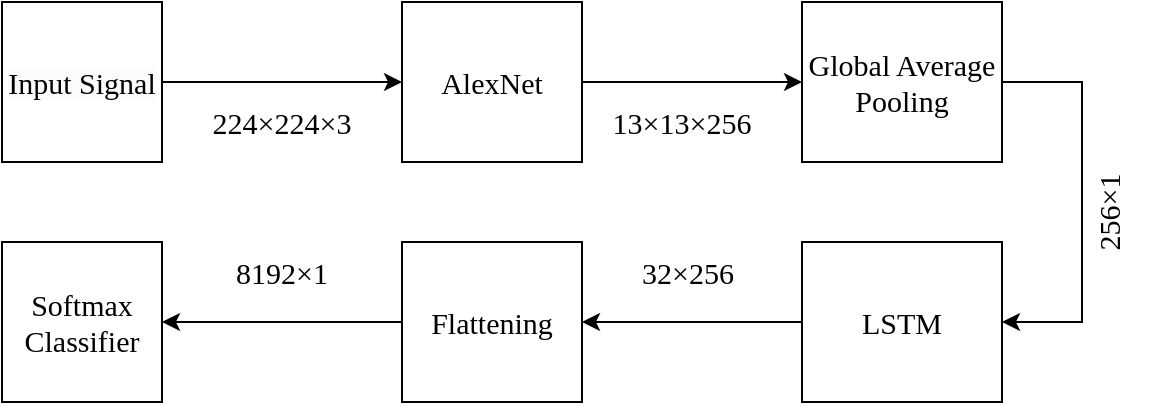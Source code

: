 <mxfile version="26.0.7">
  <diagram name="Page-1" id="RzzOeVVuILVj-rKlgHVC">
    <mxGraphModel dx="954" dy="657" grid="1" gridSize="10" guides="1" tooltips="1" connect="1" arrows="1" fold="1" page="1" pageScale="1" pageWidth="827" pageHeight="1169" math="1" shadow="0">
      <root>
        <mxCell id="0" />
        <mxCell id="1" parent="0" />
        <mxCell id="DZcYdYBJxWlPa_dF2jv0-11" style="edgeStyle=orthogonalEdgeStyle;rounded=0;orthogonalLoop=1;jettySize=auto;html=1;entryX=0;entryY=0.5;entryDx=0;entryDy=0;fontSize=15;fontFamily=Times New Roman;" parent="1" source="DZcYdYBJxWlPa_dF2jv0-9" target="YKO9Nmm42w6JCE244OgY-2" edge="1">
          <mxGeometry relative="1" as="geometry" />
        </mxCell>
        <mxCell id="DZcYdYBJxWlPa_dF2jv0-9" value="&lt;span style=&quot;color: rgb(0, 0, 0); font-style: normal; font-variant-ligatures: normal; font-variant-caps: normal; font-weight: 400; letter-spacing: normal; orphans: 2; text-align: center; text-indent: 0px; text-transform: none; widows: 2; word-spacing: 0px; -webkit-text-stroke-width: 0px; white-space: normal; background-color: rgb(251, 251, 251); text-decoration-thickness: initial; text-decoration-style: initial; text-decoration-color: initial; float: none; display: inline !important;&quot;&gt;Input Signal&lt;/span&gt;" style="rounded=1;whiteSpace=wrap;html=1;fillColor=none;fontSize=15;fontFamily=Times New Roman;arcSize=0;" parent="1" vertex="1">
          <mxGeometry x="40" y="40" width="80" height="80" as="geometry" />
        </mxCell>
        <mxCell id="DZcYdYBJxWlPa_dF2jv0-3" style="edgeStyle=orthogonalEdgeStyle;rounded=0;orthogonalLoop=1;jettySize=auto;html=1;entryX=0;entryY=0.5;entryDx=0;entryDy=0;fontSize=15;fontFamily=Times New Roman;" parent="1" source="YKO9Nmm42w6JCE244OgY-2" target="DZcYdYBJxWlPa_dF2jv0-2" edge="1">
          <mxGeometry relative="1" as="geometry" />
        </mxCell>
        <mxCell id="YKO9Nmm42w6JCE244OgY-2" value="&lt;font&gt;AlexNet&lt;/font&gt;" style="rounded=1;whiteSpace=wrap;html=1;fillColor=none;fontSize=15;fontFamily=Times New Roman;arcSize=0;" parent="1" vertex="1">
          <mxGeometry x="240" y="40" width="90" height="80" as="geometry" />
        </mxCell>
        <mxCell id="hzvrRbiPL4Qe2yFgD7qX-10" style="edgeStyle=orthogonalEdgeStyle;rounded=0;orthogonalLoop=1;jettySize=auto;html=1;exitX=1;exitY=0.5;exitDx=0;exitDy=0;entryX=1;entryY=0.5;entryDx=0;entryDy=0;fontSize=15;fontFamily=Times New Roman;" parent="1" source="DZcYdYBJxWlPa_dF2jv0-2" target="DZcYdYBJxWlPa_dF2jv0-6" edge="1">
          <mxGeometry relative="1" as="geometry">
            <Array as="points">
              <mxPoint x="580" y="80" />
              <mxPoint x="580" y="200" />
            </Array>
          </mxGeometry>
        </mxCell>
        <mxCell id="DZcYdYBJxWlPa_dF2jv0-2" value="&lt;font&gt;Global Average Pooling&lt;/font&gt;" style="rounded=1;whiteSpace=wrap;html=1;fillColor=none;fontSize=15;fontFamily=Times New Roman;arcSize=0;" parent="1" vertex="1">
          <mxGeometry x="440" y="40" width="100" height="80" as="geometry" />
        </mxCell>
        <mxCell id="hzvrRbiPL4Qe2yFgD7qX-11" style="edgeStyle=orthogonalEdgeStyle;rounded=0;orthogonalLoop=1;jettySize=auto;html=1;exitX=0;exitY=0.5;exitDx=0;exitDy=0;entryX=1;entryY=0.5;entryDx=0;entryDy=0;fontSize=15;fontFamily=Times New Roman;" parent="1" source="DZcYdYBJxWlPa_dF2jv0-6" target="geXmPh3YetOqkn4T5h5A-1" edge="1">
          <mxGeometry relative="1" as="geometry" />
        </mxCell>
        <mxCell id="DZcYdYBJxWlPa_dF2jv0-6" value="&lt;font&gt;&lt;span&gt;LSTM&lt;/span&gt;&lt;/font&gt;" style="rounded=1;whiteSpace=wrap;html=1;fillColor=none;fontSize=15;fontFamily=Times New Roman;arcSize=0;" parent="1" vertex="1">
          <mxGeometry x="440" y="160" width="100" height="80" as="geometry" />
        </mxCell>
        <mxCell id="hzvrRbiPL4Qe2yFgD7qX-12" style="edgeStyle=orthogonalEdgeStyle;rounded=0;orthogonalLoop=1;jettySize=auto;html=1;exitX=0;exitY=0.5;exitDx=0;exitDy=0;fontSize=15;fontFamily=Times New Roman;" parent="1" source="geXmPh3YetOqkn4T5h5A-1" target="QSYPjPyIqQjkb1NIxA9p-1" edge="1">
          <mxGeometry relative="1" as="geometry" />
        </mxCell>
        <mxCell id="geXmPh3YetOqkn4T5h5A-1" value="&lt;font&gt;&lt;span&gt;Flattening&lt;/span&gt;&lt;/font&gt;" style="rounded=1;whiteSpace=wrap;html=1;fillColor=none;fontSize=15;fontFamily=Times New Roman;arcSize=0;" parent="1" vertex="1">
          <mxGeometry x="240" y="160" width="90" height="80" as="geometry" />
        </mxCell>
        <mxCell id="BQgqDWQCYyrBN21gysh5-7" value="&lt;span style=&quot;color: rgb(0, 0, 0); font-style: normal; font-variant-ligatures: normal; font-variant-caps: normal; font-weight: 400; letter-spacing: normal; orphans: 2; text-indent: 0px; text-transform: none; widows: 2; word-spacing: 0px; -webkit-text-stroke-width: 0px; white-space: normal; text-decoration-thickness: initial; text-decoration-style: initial; text-decoration-color: initial; float: none; display: inline !important;&quot;&gt;&lt;font&gt;32×256&lt;/font&gt;&lt;/span&gt;" style="text;whiteSpace=wrap;html=1;fontSize=15;rotation=0;align=center;fontFamily=Times New Roman;" parent="1" vertex="1">
          <mxGeometry x="336" y="160" width="94" height="44" as="geometry" />
        </mxCell>
        <mxCell id="BQgqDWQCYyrBN21gysh5-8" value="&lt;span style=&quot;color: rgb(0, 0, 0); font-style: normal; font-variant-ligatures: normal; font-variant-caps: normal; font-weight: 400; letter-spacing: normal; orphans: 2; text-indent: 0px; text-transform: none; widows: 2; word-spacing: 0px; -webkit-text-stroke-width: 0px; white-space: normal; text-decoration-thickness: initial; text-decoration-style: initial; text-decoration-color: initial; float: none; display: inline !important;&quot;&gt;&lt;font&gt;8192×1&lt;/font&gt;&lt;/span&gt;" style="text;whiteSpace=wrap;html=1;fontSize=15;align=center;fontFamily=Times New Roman;" parent="1" vertex="1">
          <mxGeometry x="130" y="160" width="100" height="30" as="geometry" />
        </mxCell>
        <mxCell id="QSYPjPyIqQjkb1NIxA9p-1" value="&lt;font&gt;&lt;span&gt;Softmax Classifier&lt;/span&gt;&lt;/font&gt;" style="rounded=1;whiteSpace=wrap;html=1;fillColor=none;fontSize=15;fontFamily=Times New Roman;arcSize=0;" parent="1" vertex="1">
          <mxGeometry x="40" y="160" width="80" height="80" as="geometry" />
        </mxCell>
        <mxCell id="hzvrRbiPL4Qe2yFgD7qX-1" value="224×224×3" style="text;html=1;align=center;verticalAlign=middle;whiteSpace=wrap;rounded=0;fontSize=15;fontFamily=Times New Roman;" parent="1" vertex="1">
          <mxGeometry x="130" y="90" width="100" height="20" as="geometry" />
        </mxCell>
        <mxCell id="hzvrRbiPL4Qe2yFgD7qX-2" value="13×13×256" style="text;html=1;align=center;verticalAlign=middle;whiteSpace=wrap;rounded=0;fontSize=15;fontFamily=Times New Roman;" parent="1" vertex="1">
          <mxGeometry x="330" y="90" width="100" height="20" as="geometry" />
        </mxCell>
        <mxCell id="hzvrRbiPL4Qe2yFgD7qX-3" value="256×1" style="text;html=1;align=center;verticalAlign=middle;whiteSpace=wrap;rounded=0;rotation=-90;fontSize=15;fontFamily=Times New Roman;" parent="1" vertex="1">
          <mxGeometry x="543" y="120" width="100" height="50" as="geometry" />
        </mxCell>
      </root>
    </mxGraphModel>
  </diagram>
</mxfile>
